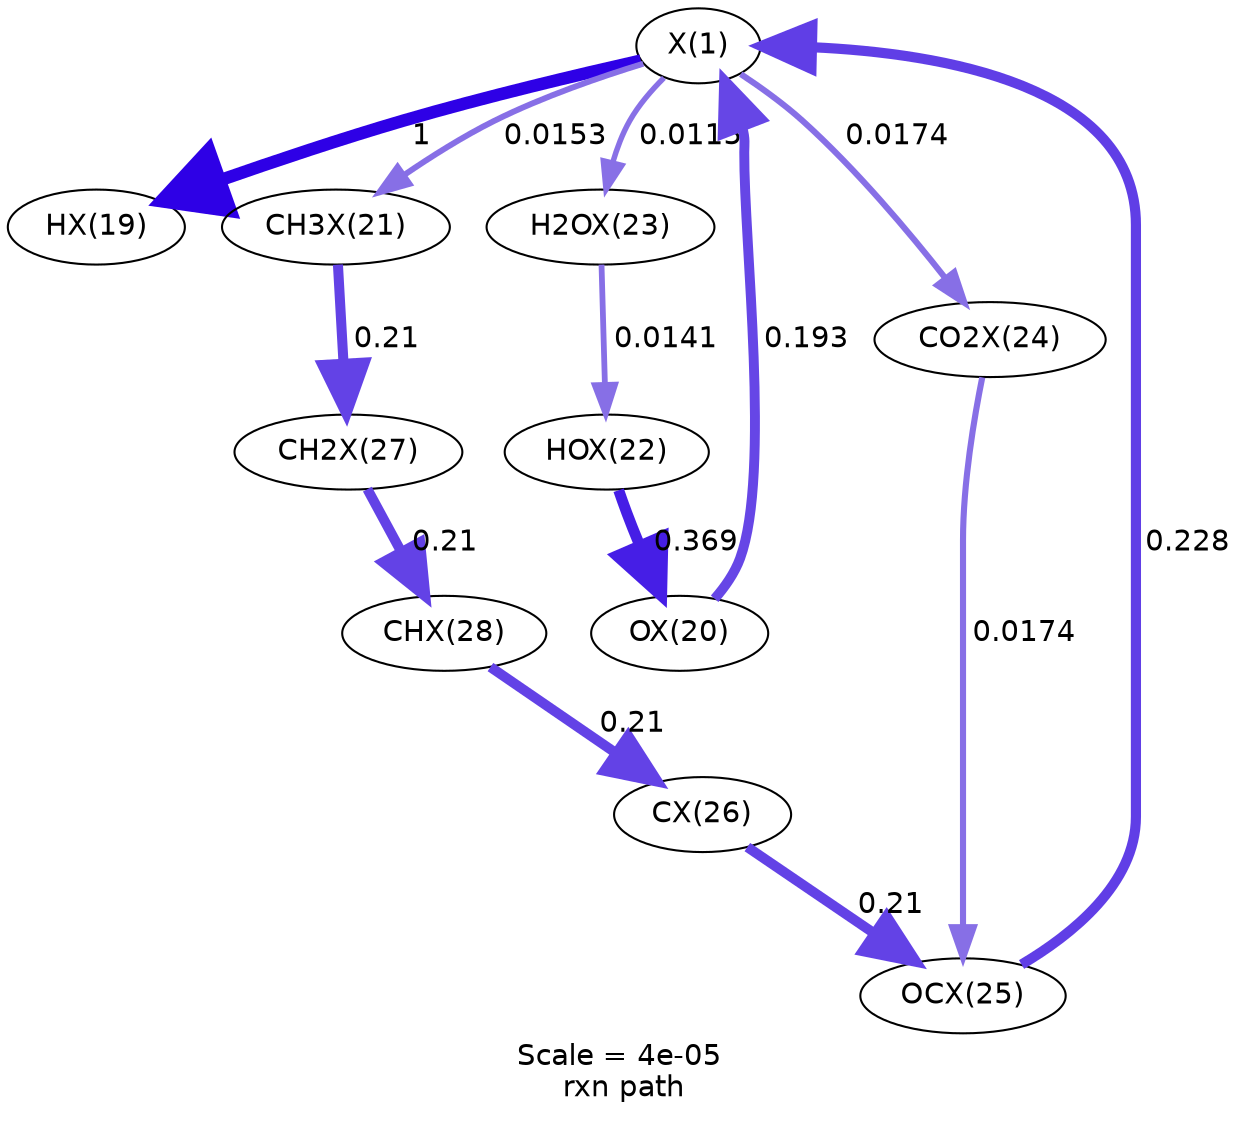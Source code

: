 digraph reaction_paths {
center=1;
s22 -> s23[fontname="Helvetica", penwidth=6, arrowsize=3, color="0.7, 1.5, 0.9"
, label=" 1"];
s24 -> s22[fontname="Helvetica", penwidth=4.76, arrowsize=2.38, color="0.7, 0.693, 0.9"
, label=" 0.193"];
s22 -> s25[fontname="Helvetica", penwidth=2.84, arrowsize=1.42, color="0.7, 0.515, 0.9"
, label=" 0.0153"];
s29 -> s22[fontname="Helvetica", penwidth=4.88, arrowsize=2.44, color="0.7, 0.728, 0.9"
, label=" 0.228"];
s22 -> s27[fontname="Helvetica", penwidth=2.63, arrowsize=1.31, color="0.7, 0.511, 0.9"
, label=" 0.0115"];
s22 -> s28[fontname="Helvetica", penwidth=2.94, arrowsize=1.47, color="0.7, 0.517, 0.9"
, label=" 0.0174"];
s26 -> s24[fontname="Helvetica", penwidth=5.25, arrowsize=2.62, color="0.7, 0.869, 0.9"
, label=" 0.369"];
s27 -> s26[fontname="Helvetica", penwidth=2.78, arrowsize=1.39, color="0.7, 0.514, 0.9"
, label=" 0.0141"];
s25 -> s31[fontname="Helvetica", penwidth=4.82, arrowsize=2.41, color="0.7, 0.71, 0.9"
, label=" 0.21"];
s31 -> s32[fontname="Helvetica", penwidth=4.82, arrowsize=2.41, color="0.7, 0.71, 0.9"
, label=" 0.21"];
s32 -> s30[fontname="Helvetica", penwidth=4.82, arrowsize=2.41, color="0.7, 0.71, 0.9"
, label=" 0.21"];
s30 -> s29[fontname="Helvetica", penwidth=4.82, arrowsize=2.41, color="0.7, 0.71, 0.9"
, label=" 0.21"];
s28 -> s29[fontname="Helvetica", penwidth=2.94, arrowsize=1.47, color="0.7, 0.517, 0.9"
, label=" 0.0174"];
s22 [ fontname="Helvetica", label="X(1)"];
s23 [ fontname="Helvetica", label="HX(19)"];
s24 [ fontname="Helvetica", label="OX(20)"];
s25 [ fontname="Helvetica", label="CH3X(21)"];
s26 [ fontname="Helvetica", label="HOX(22)"];
s27 [ fontname="Helvetica", label="H2OX(23)"];
s28 [ fontname="Helvetica", label="CO2X(24)"];
s29 [ fontname="Helvetica", label="OCX(25)"];
s30 [ fontname="Helvetica", label="CX(26)"];
s31 [ fontname="Helvetica", label="CH2X(27)"];
s32 [ fontname="Helvetica", label="CHX(28)"];
 label = "Scale = 4e-05\l rxn path";
 fontname = "Helvetica";
}
